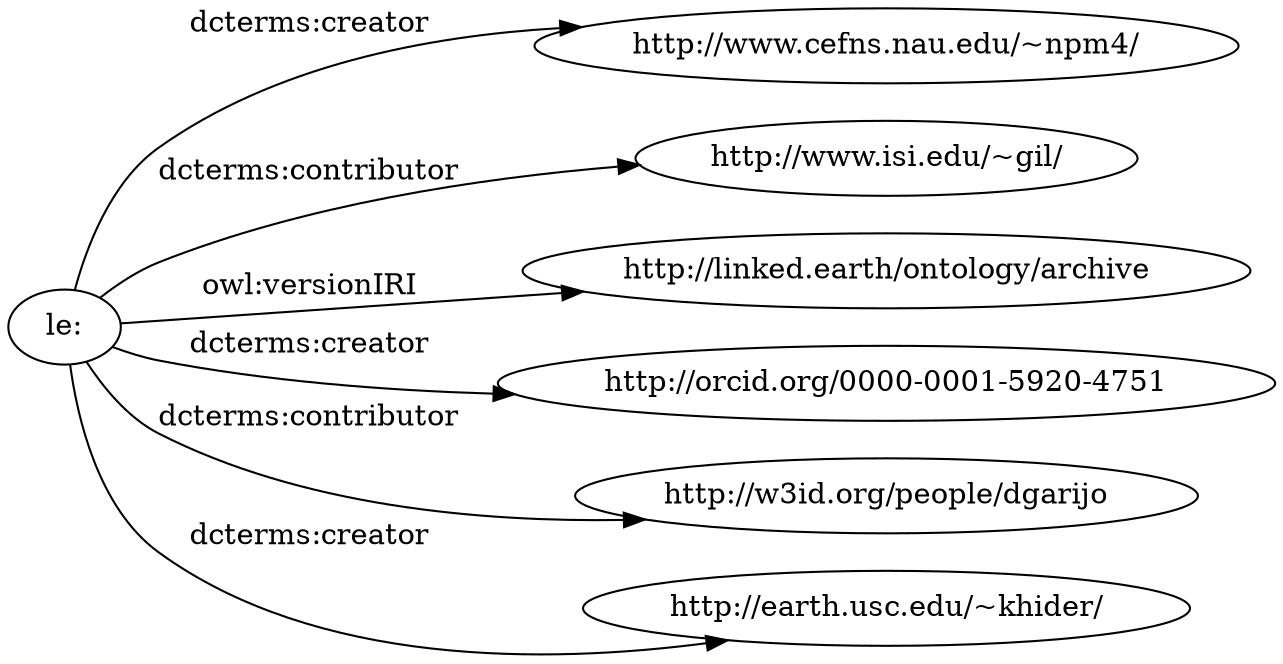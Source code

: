 digraph ar2dtool_diagram { 
rankdir=LR;
size="1501"
	"le:" -> "http://www.cefns.nau.edu/~npm4/" [ label = "dcterms:creator" ];
	"le:" -> "http://www.isi.edu/~gil/" [ label = "dcterms:contributor" ];
	"le:" -> "http://linked.earth/ontology/archive" [ label = "owl:versionIRI" ];
	"le:" -> "http://orcid.org/0000-0001-5920-4751" [ label = "dcterms:creator" ];
	"le:" -> "http://w3id.org/people/dgarijo" [ label = "dcterms:contributor" ];
	"le:" -> "http://earth.usc.edu/~khider/" [ label = "dcterms:creator" ];

}
